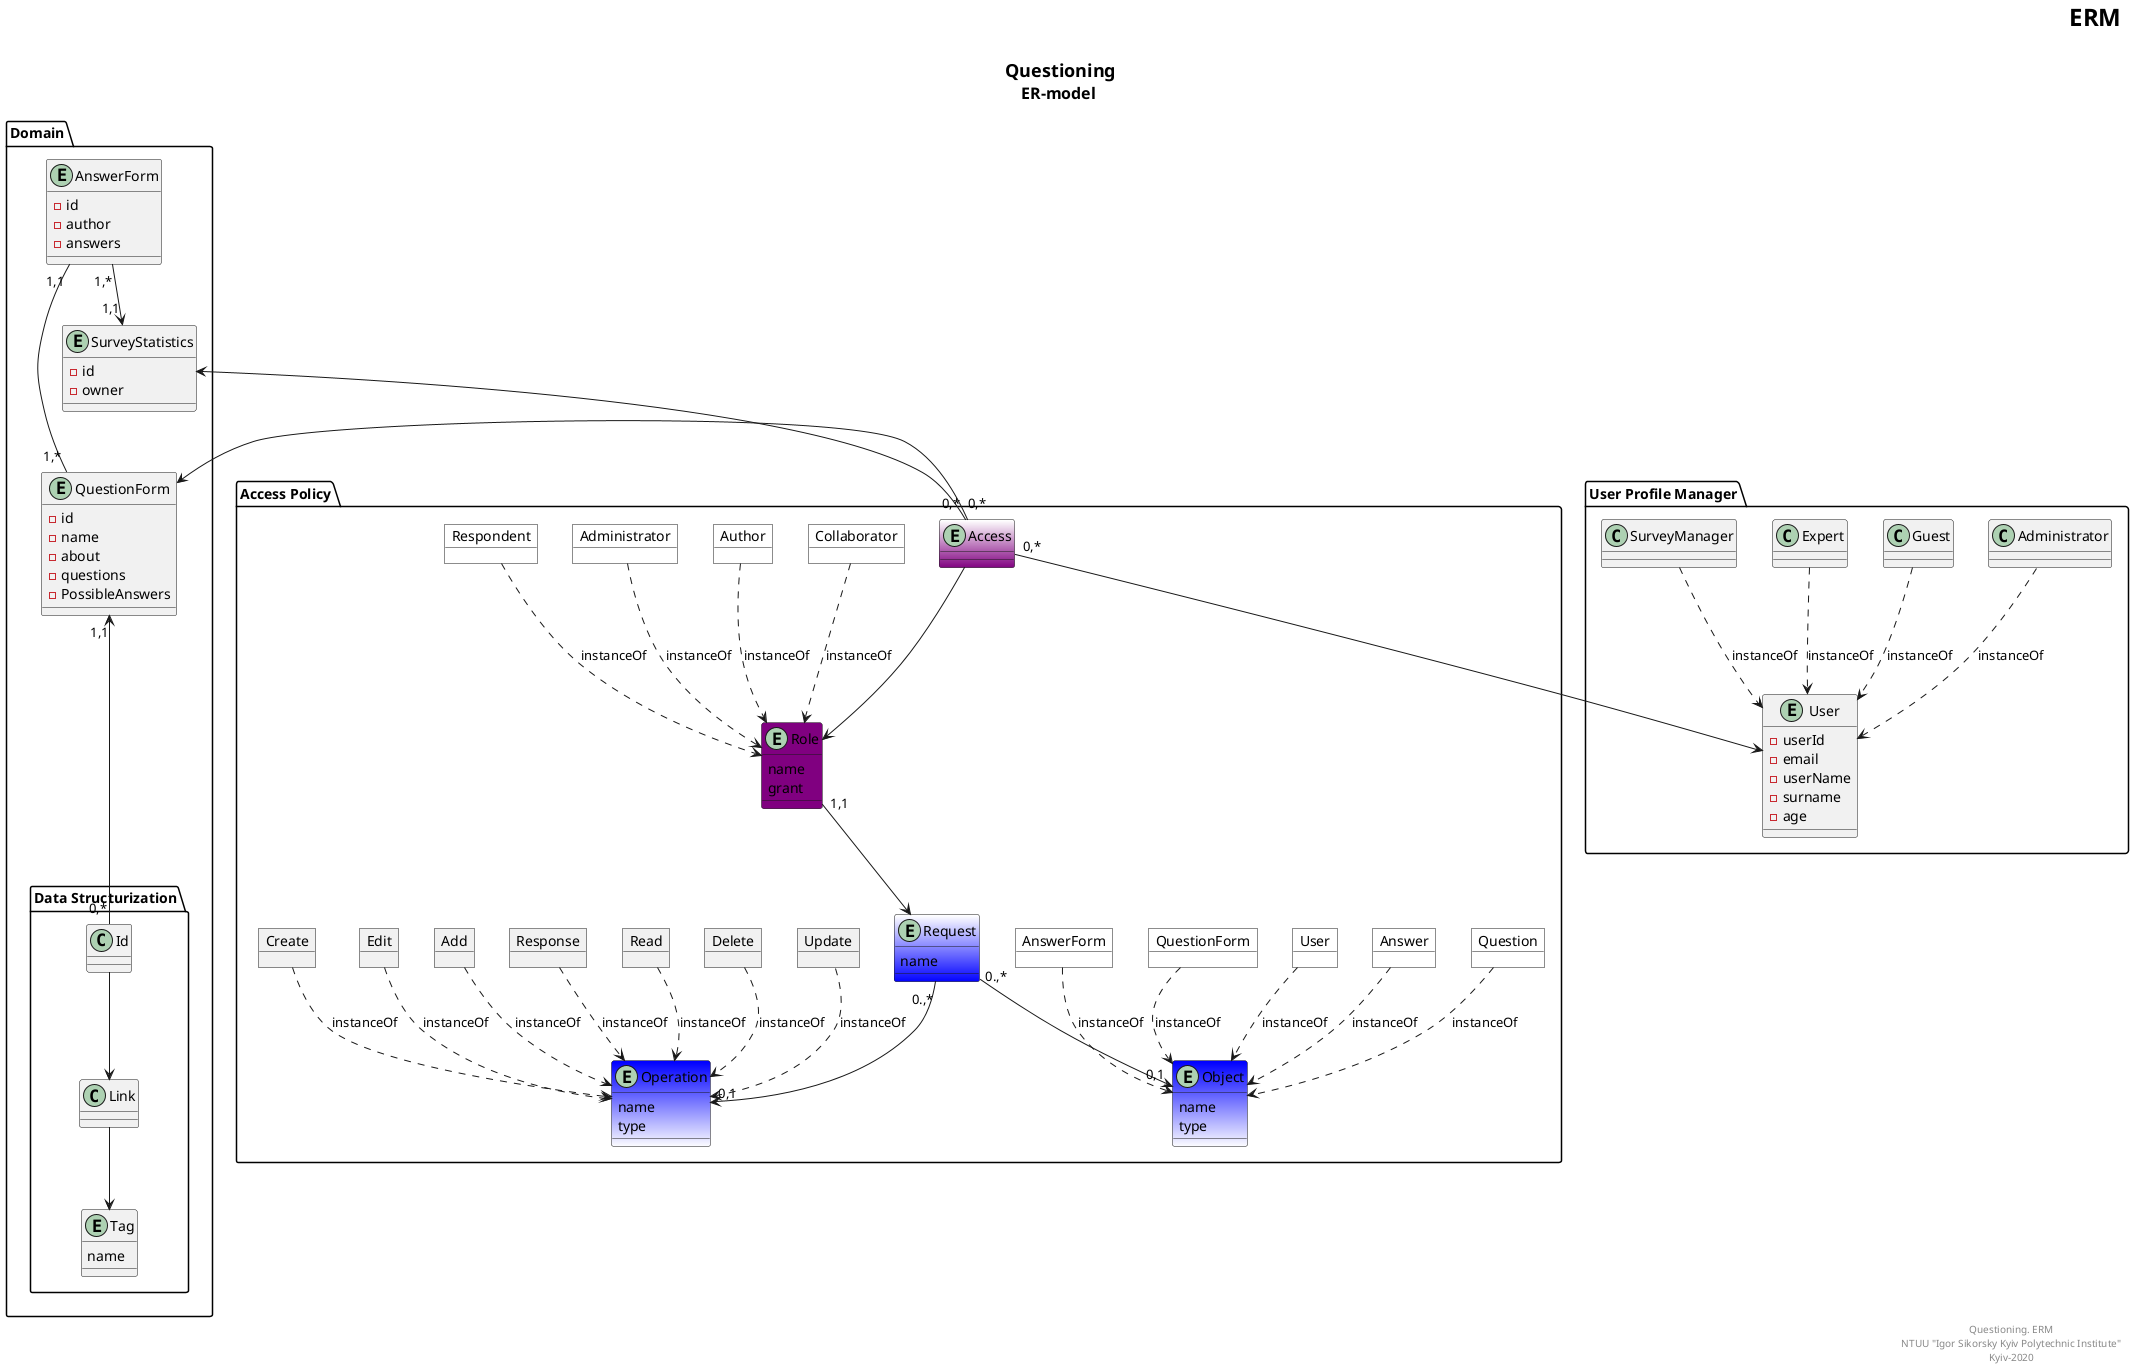 @startuml

right header
<font size=24 color=black><b>ERM

end header

title
<font size=18 color=black>Questioning
<font size=16 color=black>ER-model 
end title

package "User Profile Manager" {
entity User {
 - userId
 - email
 - userName
 - surname
 - age
}

Administrator ..> User: instanceOf
Guest ..> User: instanceOf
Expert ..> User: instanceOf
SurveyManager ..> User: instanceOf
}

package "Access Policy" {

entity Access #white-purple {
}

Access "0,*"--> User

entity Role #purple {
    name
    grant
}

Access --> Role

object Collaborator #white
object Author #white
object "Administrator" as AdminRole #white
object Respondent #white

Collaborator ..> Role: instanceOf
Author ..> Role: instanceOf
AdminRole ..> Role: instanceOf
Respondent ..> Role: instanceOf


entity Request #white-blue {
name
}

entity Object #blue-white {
name
type
}

entity Operation #blue-white {
name
type
}

Role "1,1"--> Request

Request "0.,*"-->"0,1" Object
Request "0.,*"-->"0,1" Operation

object "User" as userObject #white
object QuestionForm #white
object AnswerForm #white
object Question #white
object Answer #white

userObject ..> Object: instanceOf
QuestionForm ..> Object: instanceOf
AnswerForm ..> Object: instanceOf
Question ..> Object: instanceOf
Answer ..> Object: instanceOf

object Create
object Update
object Delete
object Read
object Response
object Add
object Edit

Create ..> Operation: instanceOf
Update ..> Operation: instanceOf
Delete ..> Operation: instanceOf
Read ..> Operation: instanceOf
Response ..> Operation: instanceOf
Add ..> Operation: instanceOf
Edit ..> Operation: instanceOf
}


package "Domain" {

entity "QuestionForm" as QF {
    - id
    - name
    - about
    - questions
    - PossibleAnswers
}
    
entity SurveyStatistics {
    - id
    - owner
}
    
entity "AnswerForm" as AF{
    - id
    - author
    - answers
}
    
AF "1,*"-->"1,1" SurveyStatistics

AF "1,1"---"1,*" QF

package "Data Structurization" {

entity Tag {
name
}

Id --> Link
Link --> Tag 

Id "0,*"-u-->"1,1" QF

}

}

Access "0,*"-l--> SurveyStatistics
Access "0,*"-l--> QF



right footer
Questioning. ERM
NTUU "Igor Sikorsky Kyiv Polytechnic Institute"
Kyiv-2020
end footer

@enduml
